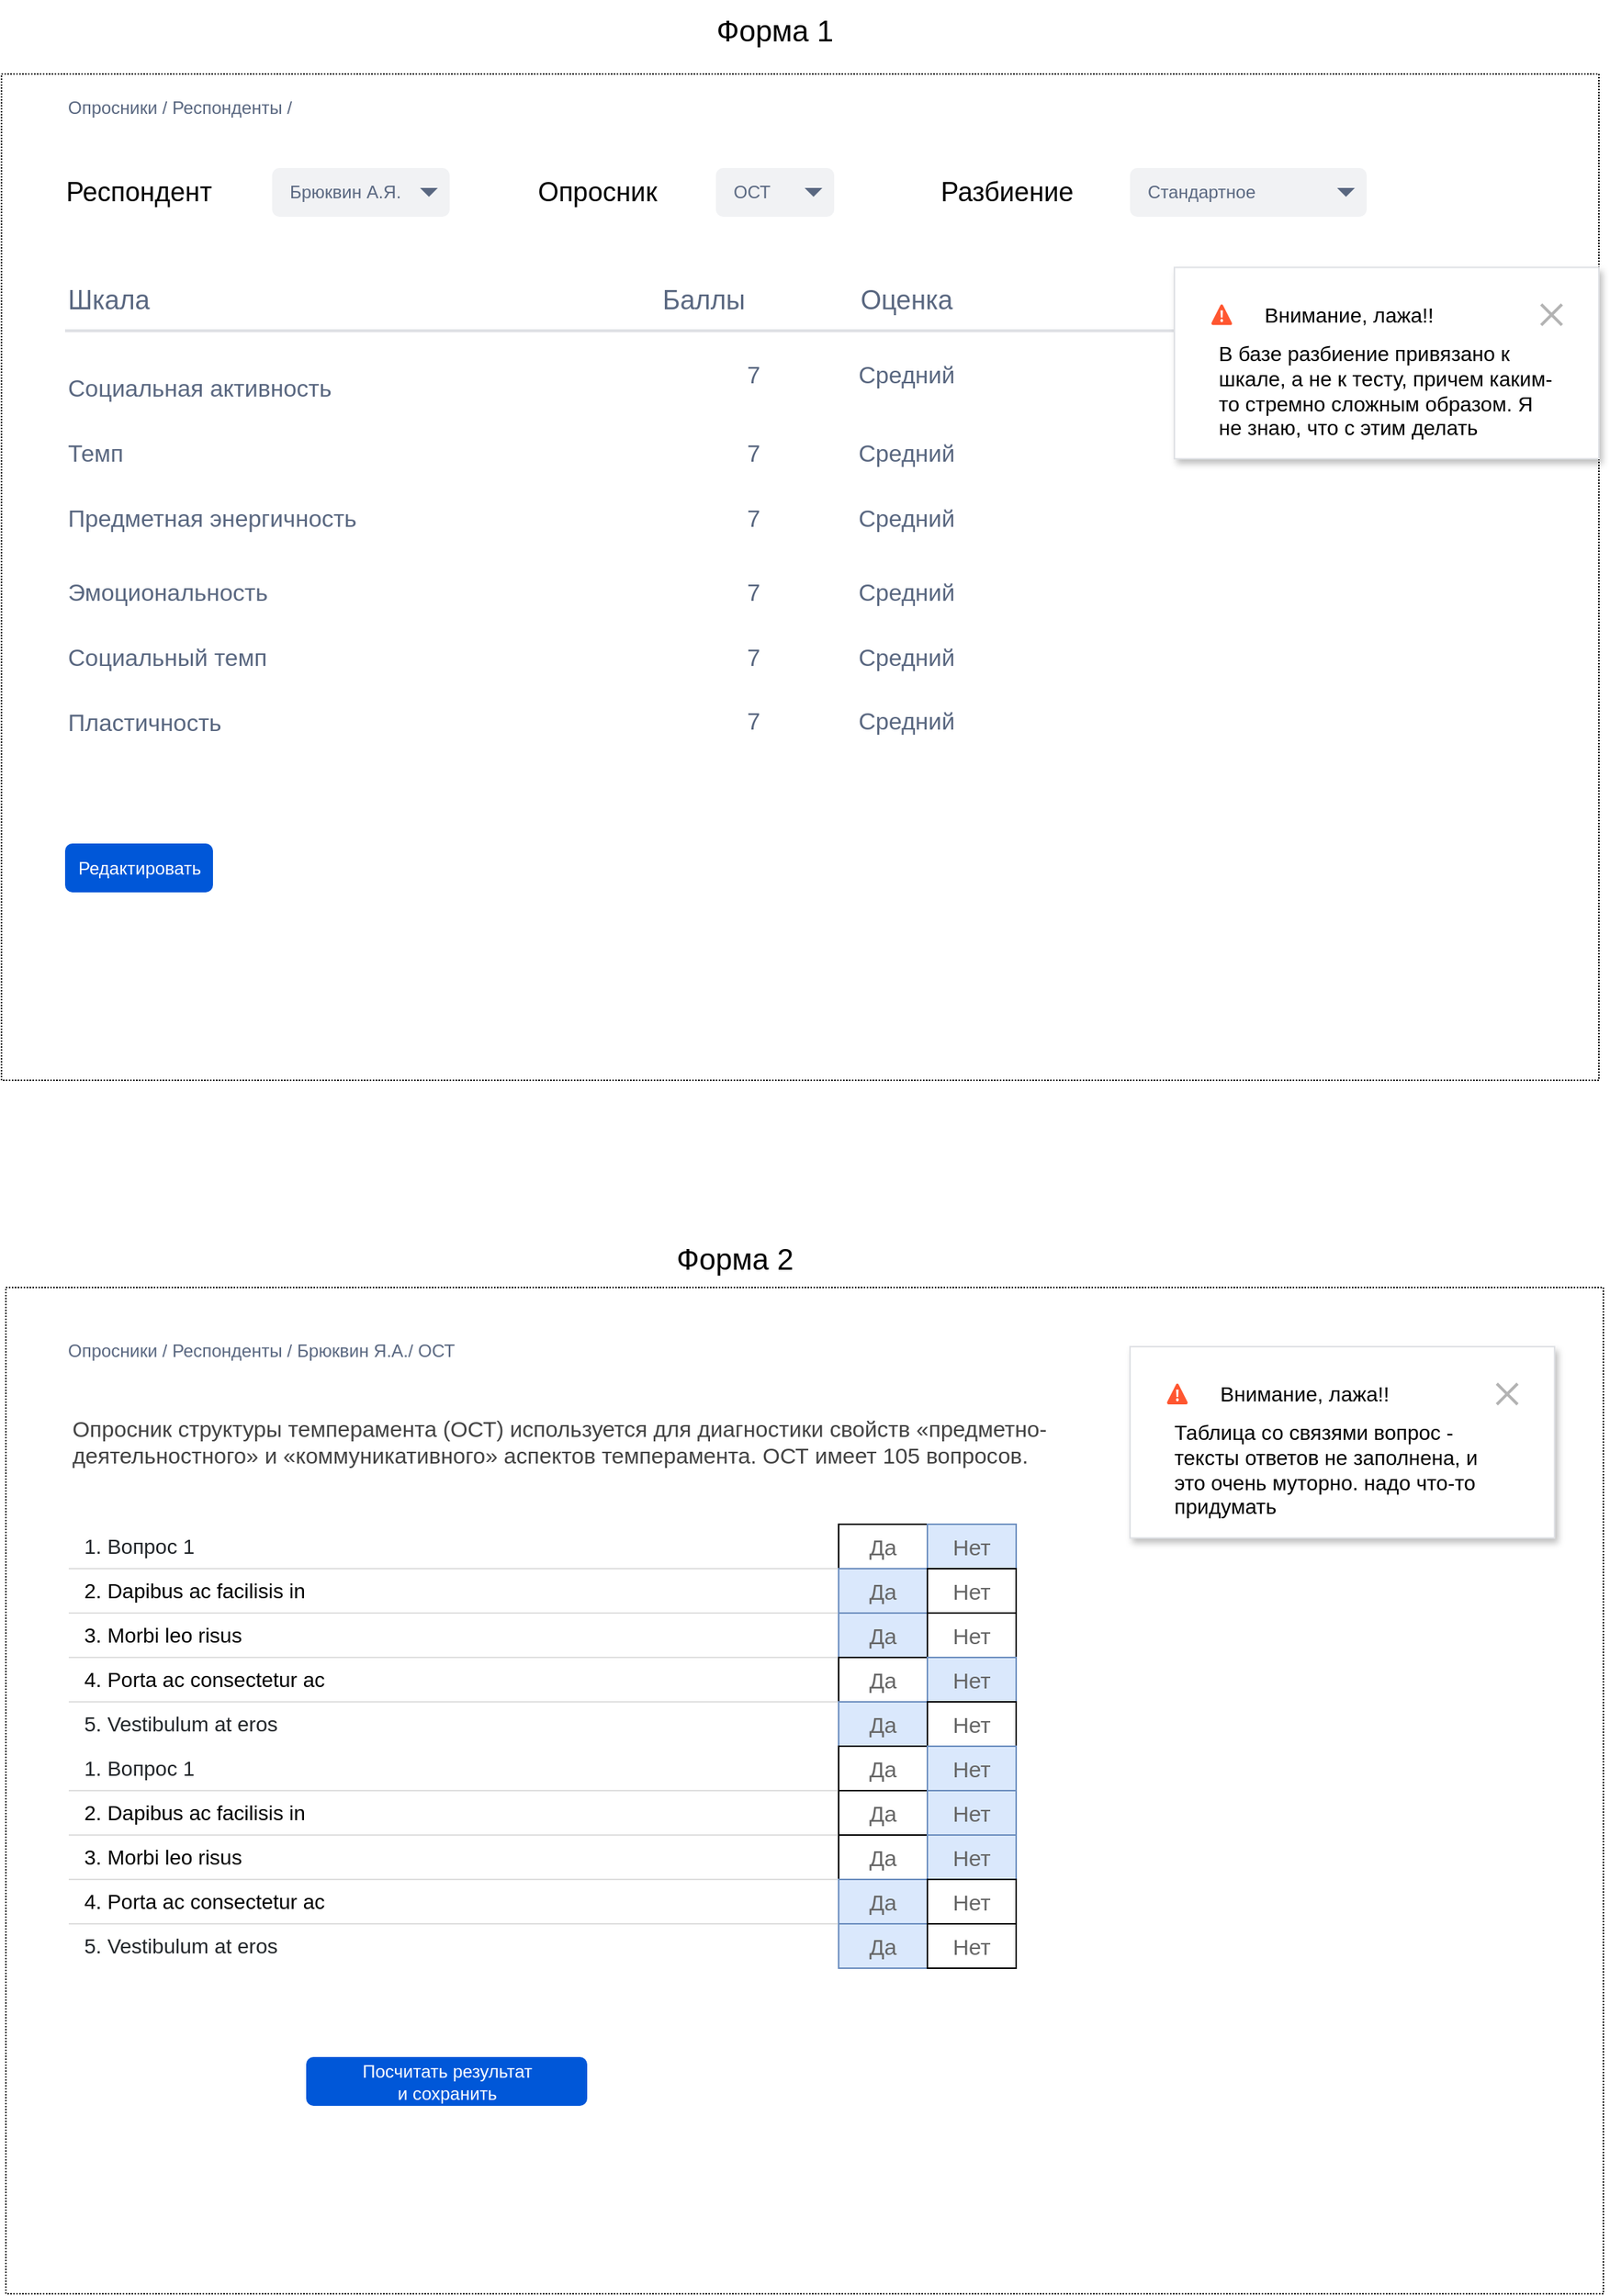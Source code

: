 <mxfile version="12.9.2" type="github"><diagram id="RTByLL0neRIIVK0bnUe8" name="Page-1"><mxGraphModel dx="1553" dy="772" grid="1" gridSize="10" guides="1" tooltips="1" connect="1" arrows="1" fold="1" page="1" pageScale="1" pageWidth="1169" pageHeight="827" math="0" shadow="0"><root><mxCell id="0"/><mxCell id="1" parent="0"/><mxCell id="oUszAVkCw9kwfuF428dR-117" value="" style="rounded=0;whiteSpace=wrap;html=1;fillColor=none;dashed=1;dashPattern=1 1;" vertex="1" parent="1"><mxGeometry x="37" y="70" width="1080" height="680" as="geometry"/></mxCell><mxCell id="oUszAVkCw9kwfuF428dR-3" value="&lt;font style=&quot;font-size: 18px&quot;&gt;Респондент&lt;/font&gt;" style="text;html=1;strokeColor=none;fillColor=none;align=center;verticalAlign=middle;whiteSpace=wrap;rounded=0;dashed=1;dashPattern=1 1;" vertex="1" parent="1"><mxGeometry x="90" y="140" width="80" height="20" as="geometry"/></mxCell><mxCell id="oUszAVkCw9kwfuF428dR-6" value="&lt;font style=&quot;font-size: 18px&quot;&gt;Опросник&lt;/font&gt;" style="text;html=1;strokeColor=none;fillColor=none;align=center;verticalAlign=middle;whiteSpace=wrap;rounded=0;dashed=1;dashPattern=1 1;" vertex="1" parent="1"><mxGeometry x="400" y="140" width="80" height="20" as="geometry"/></mxCell><mxCell id="oUszAVkCw9kwfuF428dR-8" value="Брюквин А.Я." style="rounded=1;fillColor=#F1F2F4;strokeColor=none;html=1;fontColor=#596780;align=left;fontSize=12;spacingLeft=10;dashed=1;dashPattern=1 1;" vertex="1" parent="1"><mxGeometry x="220" y="133.5" width="120" height="33" as="geometry"/></mxCell><mxCell id="oUszAVkCw9kwfuF428dR-9" value="" style="shape=triangle;direction=south;fillColor=#596780;strokeColor=none;html=1" vertex="1" parent="oUszAVkCw9kwfuF428dR-8"><mxGeometry x="1" y="0.5" width="12" height="6" relative="1" as="geometry"><mxPoint x="-20" y="-3" as="offset"/></mxGeometry></mxCell><mxCell id="oUszAVkCw9kwfuF428dR-10" value="ОСТ" style="rounded=1;fillColor=#F1F2F4;strokeColor=none;html=1;fontColor=#596780;align=left;fontSize=12;spacingLeft=10;dashed=1;dashPattern=1 1;" vertex="1" parent="1"><mxGeometry x="520" y="133.5" width="80" height="33" as="geometry"/></mxCell><mxCell id="oUszAVkCw9kwfuF428dR-11" value="" style="shape=triangle;direction=south;fillColor=#596780;strokeColor=none;html=1" vertex="1" parent="oUszAVkCw9kwfuF428dR-10"><mxGeometry x="1" y="0.5" width="12" height="6" relative="1" as="geometry"><mxPoint x="-20" y="-3" as="offset"/></mxGeometry></mxCell><mxCell id="oUszAVkCw9kwfuF428dR-12" value="Редактировать" style="rounded=1;fillColor=#0057D8;strokeColor=none;html=1;fontColor=#ffffff;align=center;verticalAlign=middle;fontStyle=0;fontSize=12;dashed=1;dashPattern=1 1;" vertex="1" parent="1"><mxGeometry x="80" y="590" width="100" height="33" as="geometry"/></mxCell><mxCell id="oUszAVkCw9kwfuF428dR-15" style="edgeStyle=orthogonalEdgeStyle;rounded=0;orthogonalLoop=1;jettySize=auto;html=1;endArrow=classic;endFill=1;dashed=1;strokeColor=#CFCFCF;" edge="1" parent="1" target="oUszAVkCw9kwfuF428dR-13"><mxGeometry relative="1" as="geometry"><mxPoint x="720" y="680.0" as="sourcePoint"/></mxGeometry></mxCell><mxCell id="oUszAVkCw9kwfuF428dR-17" value="Опросники / Респонденты /&amp;nbsp;" style="fillColor=none;strokeColor=none;html=1;fontColor=#596780;align=left;verticalAlign=middle;whiteSpace=wrap;fontSize=12;fontStyle=0;dashed=1;dashPattern=1 1;" vertex="1" parent="1"><mxGeometry x="80" y="80" width="360" height="25" as="geometry"/></mxCell><mxCell id="oUszAVkCw9kwfuF428dR-18" value="Опросники / Респонденты / Брюквин Я.А./ ОСТ" style="fillColor=none;strokeColor=none;html=1;fontColor=#596780;align=left;verticalAlign=middle;whiteSpace=wrap;fontSize=12;fontStyle=0;dashed=1;dashPattern=1 1;" vertex="1" parent="1"><mxGeometry x="80" y="920" width="360" height="25" as="geometry"/></mxCell><mxCell id="oUszAVkCw9kwfuF428dR-52" value="&lt;font style=&quot;font-size: 18px&quot;&gt;Разбиение&lt;/font&gt;" style="text;html=1;strokeColor=none;fillColor=none;align=center;verticalAlign=middle;whiteSpace=wrap;rounded=0;dashed=1;dashPattern=1 1;" vertex="1" parent="1"><mxGeometry x="677" y="140" width="80" height="20" as="geometry"/></mxCell><mxCell id="oUszAVkCw9kwfuF428dR-53" value="Стандартное" style="rounded=1;fillColor=#F1F2F4;strokeColor=none;html=1;fontColor=#596780;align=left;fontSize=12;spacingLeft=10;dashed=1;dashPattern=1 1;" vertex="1" parent="1"><mxGeometry x="800" y="133.5" width="160" height="33" as="geometry"/></mxCell><mxCell id="oUszAVkCw9kwfuF428dR-54" value="" style="shape=triangle;direction=south;fillColor=#596780;strokeColor=none;html=1" vertex="1" parent="oUszAVkCw9kwfuF428dR-53"><mxGeometry x="1" y="0.5" width="12" height="6" relative="1" as="geometry"><mxPoint x="-20" y="-3" as="offset"/></mxGeometry></mxCell><mxCell id="oUszAVkCw9kwfuF428dR-116" value="" style="group" vertex="1" connectable="0" parent="1"><mxGeometry x="80" y="210" width="1040" height="540" as="geometry"/></mxCell><mxCell id="oUszAVkCw9kwfuF428dR-65" value="&lt;font style=&quot;font-size: 18px&quot;&gt;Шкала&lt;/font&gt;" style="html=1;fillColor=none;strokeColor=none;fontSize=11;align=left;fontColor=#596780;whiteSpace=wrap;dashed=1;dashPattern=1 1;" vertex="1" parent="oUszAVkCw9kwfuF428dR-116"><mxGeometry width="200.836" height="26.778" as="geometry"/></mxCell><mxCell id="oUszAVkCw9kwfuF428dR-66" value="&lt;font style=&quot;font-size: 18px&quot;&gt;Баллы&lt;/font&gt;" style="html=1;fillColor=none;strokeColor=none;fontSize=11;align=left;fontColor=#596780;whiteSpace=wrap;dashed=1;dashPattern=1 1;" vertex="1" parent="oUszAVkCw9kwfuF428dR-116"><mxGeometry x="401.671" width="120.501" height="26.778" as="geometry"/></mxCell><mxCell id="oUszAVkCw9kwfuF428dR-67" value="&lt;font style=&quot;font-size: 18px&quot;&gt;Оценка&lt;/font&gt;" style="html=1;fillColor=none;strokeColor=none;fontSize=11;align=center;fontColor=#596780;whiteSpace=wrap;dashed=1;dashPattern=1 1;" vertex="1" parent="oUszAVkCw9kwfuF428dR-116"><mxGeometry x="522.173" width="93.723" height="26.778" as="geometry"/></mxCell><mxCell id="oUszAVkCw9kwfuF428dR-69" value="" style="shape=line;strokeWidth=2;html=1;strokeColor=#DFE1E5;resizeWidth=1;fillColor=none;" vertex="1" parent="oUszAVkCw9kwfuF428dR-116"><mxGeometry y="26.778" width="843.51" height="13.389" as="geometry"/></mxCell><mxCell id="oUszAVkCw9kwfuF428dR-73" value="&lt;font style=&quot;font-size: 16px&quot;&gt;7&lt;/font&gt;" style="strokeColor=none;fillColor=none;fontSize=11;fontColor=#596780;align=right;html=1;dashed=1;dashPattern=1 1;" vertex="1" parent="oUszAVkCw9kwfuF428dR-116"><mxGeometry x="404.349" y="49.54" width="66.945" height="26.778" as="geometry"/></mxCell><mxCell id="oUszAVkCw9kwfuF428dR-74" value="&lt;font style=&quot;font-size: 16px&quot;&gt;Средний&lt;/font&gt;" style="html=1;fillColor=none;strokeColor=none;fontSize=11;align=center;fontColor=#596780;whiteSpace=wrap;dashed=1;dashPattern=1 1;" vertex="1" parent="oUszAVkCw9kwfuF428dR-116"><mxGeometry x="522.173" y="49.54" width="93.723" height="26.778" as="geometry"/></mxCell><mxCell id="oUszAVkCw9kwfuF428dR-75" value="&lt;font style=&quot;font-size: 16px&quot;&gt;Социальная активность&lt;/font&gt;" style="html=1;fillColor=none;strokeColor=none;fontSize=11;align=left;fontColor=#596780;whiteSpace=wrap;dashed=1;dashPattern=1 1;" vertex="1" parent="oUszAVkCw9kwfuF428dR-116"><mxGeometry y="49.54" width="281.17" height="44.184" as="geometry"/></mxCell><mxCell id="oUszAVkCw9kwfuF428dR-101" value="&lt;font style=&quot;font-size: 16px&quot;&gt;Темп&lt;/font&gt;" style="html=1;fillColor=none;strokeColor=none;fontSize=11;align=left;fontColor=#596780;whiteSpace=wrap;dashed=1;dashPattern=1 1;" vertex="1" parent="oUszAVkCw9kwfuF428dR-116"><mxGeometry y="93.724" width="281.17" height="44.184" as="geometry"/></mxCell><mxCell id="oUszAVkCw9kwfuF428dR-102" value="&lt;span style=&quot;font-size: 16px&quot;&gt;Предметная энергичность&lt;/span&gt;" style="html=1;fillColor=none;strokeColor=none;fontSize=11;align=left;fontColor=#596780;whiteSpace=wrap;dashed=1;dashPattern=1 1;" vertex="1" parent="oUszAVkCw9kwfuF428dR-116"><mxGeometry y="137.908" width="281.17" height="44.184" as="geometry"/></mxCell><mxCell id="oUszAVkCw9kwfuF428dR-103" value="&lt;font style=&quot;font-size: 16px&quot;&gt;Эмоциональность&lt;/font&gt;" style="html=1;fillColor=none;strokeColor=none;fontSize=11;align=left;fontColor=#596780;whiteSpace=wrap;dashed=1;dashPattern=1 1;" vertex="1" parent="oUszAVkCw9kwfuF428dR-116"><mxGeometry y="187.448" width="281.17" height="44.184" as="geometry"/></mxCell><mxCell id="oUszAVkCw9kwfuF428dR-104" value="&lt;font style=&quot;font-size: 16px&quot;&gt;Социальный темп&lt;/font&gt;" style="html=1;fillColor=none;strokeColor=none;fontSize=11;align=left;fontColor=#596780;whiteSpace=wrap;dashed=1;dashPattern=1 1;" vertex="1" parent="oUszAVkCw9kwfuF428dR-116"><mxGeometry y="231.632" width="281.17" height="44.184" as="geometry"/></mxCell><mxCell id="oUszAVkCw9kwfuF428dR-105" value="&lt;span style=&quot;font-size: 16px&quot;&gt;Пластичность&lt;/span&gt;" style="html=1;fillColor=none;strokeColor=none;fontSize=11;align=left;fontColor=#596780;whiteSpace=wrap;dashed=1;dashPattern=1 1;" vertex="1" parent="oUszAVkCw9kwfuF428dR-116"><mxGeometry y="275.816" width="281.17" height="44.184" as="geometry"/></mxCell><mxCell id="oUszAVkCw9kwfuF428dR-106" value="&lt;font style=&quot;font-size: 16px&quot;&gt;7&lt;/font&gt;" style="strokeColor=none;fillColor=none;fontSize=11;fontColor=#596780;align=right;html=1;dashed=1;dashPattern=1 1;" vertex="1" parent="oUszAVkCw9kwfuF428dR-116"><mxGeometry x="404.349" y="102.427" width="66.945" height="26.778" as="geometry"/></mxCell><mxCell id="oUszAVkCw9kwfuF428dR-107" value="&lt;font style=&quot;font-size: 16px&quot;&gt;Средний&lt;/font&gt;" style="html=1;fillColor=none;strokeColor=none;fontSize=11;align=center;fontColor=#596780;whiteSpace=wrap;dashed=1;dashPattern=1 1;" vertex="1" parent="oUszAVkCw9kwfuF428dR-116"><mxGeometry x="522.173" y="102.427" width="93.723" height="26.778" as="geometry"/></mxCell><mxCell id="oUszAVkCw9kwfuF428dR-108" value="&lt;font style=&quot;font-size: 16px&quot;&gt;7&lt;/font&gt;" style="strokeColor=none;fillColor=none;fontSize=11;fontColor=#596780;align=right;html=1;dashed=1;dashPattern=1 1;" vertex="1" parent="oUszAVkCw9kwfuF428dR-116"><mxGeometry x="404.349" y="146.611" width="66.945" height="26.778" as="geometry"/></mxCell><mxCell id="oUszAVkCw9kwfuF428dR-109" value="&lt;font style=&quot;font-size: 16px&quot;&gt;Средний&lt;/font&gt;" style="html=1;fillColor=none;strokeColor=none;fontSize=11;align=center;fontColor=#596780;whiteSpace=wrap;dashed=1;dashPattern=1 1;" vertex="1" parent="oUszAVkCw9kwfuF428dR-116"><mxGeometry x="522.173" y="146.611" width="93.723" height="26.778" as="geometry"/></mxCell><mxCell id="oUszAVkCw9kwfuF428dR-110" value="&lt;font style=&quot;font-size: 16px&quot;&gt;7&lt;/font&gt;" style="strokeColor=none;fillColor=none;fontSize=11;fontColor=#596780;align=right;html=1;dashed=1;dashPattern=1 1;" vertex="1" parent="oUszAVkCw9kwfuF428dR-116"><mxGeometry x="404.349" y="196.151" width="66.945" height="26.778" as="geometry"/></mxCell><mxCell id="oUszAVkCw9kwfuF428dR-111" value="&lt;font style=&quot;font-size: 16px&quot;&gt;Средний&lt;/font&gt;" style="html=1;fillColor=none;strokeColor=none;fontSize=11;align=center;fontColor=#596780;whiteSpace=wrap;dashed=1;dashPattern=1 1;" vertex="1" parent="oUszAVkCw9kwfuF428dR-116"><mxGeometry x="522.173" y="196.151" width="93.723" height="26.778" as="geometry"/></mxCell><mxCell id="oUszAVkCw9kwfuF428dR-112" value="&lt;font style=&quot;font-size: 16px&quot;&gt;7&lt;/font&gt;" style="strokeColor=none;fillColor=none;fontSize=11;fontColor=#596780;align=right;html=1;dashed=1;dashPattern=1 1;" vertex="1" parent="oUszAVkCw9kwfuF428dR-116"><mxGeometry x="404.349" y="240.335" width="66.945" height="26.778" as="geometry"/></mxCell><mxCell id="oUszAVkCw9kwfuF428dR-113" value="&lt;font style=&quot;font-size: 16px&quot;&gt;Средний&lt;/font&gt;" style="html=1;fillColor=none;strokeColor=none;fontSize=11;align=center;fontColor=#596780;whiteSpace=wrap;dashed=1;dashPattern=1 1;" vertex="1" parent="oUszAVkCw9kwfuF428dR-116"><mxGeometry x="522.173" y="240.335" width="93.723" height="26.778" as="geometry"/></mxCell><mxCell id="oUszAVkCw9kwfuF428dR-114" value="&lt;font style=&quot;font-size: 16px&quot;&gt;7&lt;/font&gt;" style="strokeColor=none;fillColor=none;fontSize=11;fontColor=#596780;align=right;html=1;dashed=1;dashPattern=1 1;" vertex="1" parent="oUszAVkCw9kwfuF428dR-116"><mxGeometry x="404.349" y="283.849" width="66.945" height="26.778" as="geometry"/></mxCell><mxCell id="oUszAVkCw9kwfuF428dR-115" value="&lt;font style=&quot;font-size: 16px&quot;&gt;Средний&lt;/font&gt;" style="html=1;fillColor=none;strokeColor=none;fontSize=11;align=center;fontColor=#596780;whiteSpace=wrap;dashed=1;dashPattern=1 1;" vertex="1" parent="oUszAVkCw9kwfuF428dR-116"><mxGeometry x="522.173" y="283.849" width="93.723" height="26.778" as="geometry"/></mxCell><mxCell id="oUszAVkCw9kwfuF428dR-118" value="&lt;p&gt;&lt;span style=&quot;background-color: rgb(255 , 255 , 255)&quot;&gt;&lt;font style=&quot;font-size: 15px&quot; color=&quot;#424242&quot;&gt;Опросник структуры темперамента (ОСТ) используется для диагностики свойств «предметно-деятельностного» и «коммуникативного» аспектов темперамента. ОСТ имеет 105 вопросов.&amp;nbsp;&lt;/font&gt;&lt;/span&gt;&lt;/p&gt;" style="html=1;fillColor=none;strokeColor=none;fontSize=11;align=left;fontColor=#596780;whiteSpace=wrap;dashed=1;dashPattern=1 1;" vertex="1" parent="1"><mxGeometry x="83" y="972.08" width="720" height="44.18" as="geometry"/></mxCell><mxCell id="oUszAVkCw9kwfuF428dR-19" value="&lt;font style=&quot;font-size: 14px&quot;&gt;1. Вопрос 1&lt;/font&gt;" style="html=1;strokeColor=none;fillColor=none;fontColor=#212529;perimeter=none;whiteSpace=wrap;resizeWidth=1;align=left;spacing=10;dashed=1;dashPattern=1 1;" vertex="1" parent="1"><mxGeometry x="83" y="1050" width="520" height="30" as="geometry"/></mxCell><mxCell id="oUszAVkCw9kwfuF428dR-20" value="&lt;font style=&quot;font-size: 14px&quot;&gt;2. Dapibus ac facilisis in&lt;/font&gt;" style="shape=partialRectangle;whiteSpace=wrap;left=0;right=0;fillColor=none;strokeColor=#DFDFDF;html=1;shadow=0;dashed=0;perimeter=none;whiteSpace=wrap;resizeWidth=1;align=left;spacing=10;dashPattern=1 1;" vertex="1" parent="1"><mxGeometry x="83" y="1080" width="520" height="30" as="geometry"/></mxCell><mxCell id="oUszAVkCw9kwfuF428dR-21" value="&lt;font style=&quot;font-size: 14px&quot;&gt;3. Morbi leo risus&lt;/font&gt;" style="shape=partialRectangle;whiteSpace=wrap;left=0;right=0;fillColor=none;strokeColor=#DFDFDF;html=1;shadow=0;dashed=0;perimeter=none;whiteSpace=wrap;resizeWidth=1;align=left;spacing=10;dashPattern=1 1;" vertex="1" parent="1"><mxGeometry x="83" y="1110" width="520" height="30" as="geometry"/></mxCell><mxCell id="oUszAVkCw9kwfuF428dR-22" value="&lt;font style=&quot;font-size: 14px&quot;&gt;4. Porta ac consectetur ac&lt;/font&gt;" style="shape=partialRectangle;whiteSpace=wrap;left=0;right=0;fillColor=none;strokeColor=#DFDFDF;html=1;shadow=0;dashed=0;perimeter=none;whiteSpace=wrap;resizeWidth=1;align=left;spacing=10;dashPattern=1 1;" vertex="1" parent="1"><mxGeometry x="83" y="1140" width="520" height="30" as="geometry"/></mxCell><mxCell id="oUszAVkCw9kwfuF428dR-23" value="&lt;font style=&quot;font-size: 14px&quot;&gt;5. Vestibulum at eros&lt;/font&gt;" style="html=1;strokeColor=none;fillColor=none;fontColor=#212529;perimeter=none;whiteSpace=wrap;resizeWidth=1;align=left;spacing=10;dashed=1;dashPattern=1 1;" vertex="1" parent="1"><mxGeometry x="83" y="1170" width="520" height="30" as="geometry"/></mxCell><mxCell id="oUszAVkCw9kwfuF428dR-121" value="&lt;font color=&quot;#666666&quot;&gt;Да&lt;/font&gt;" style="rounded=0;whiteSpace=wrap;html=1;fontSize=15;perimeterSpacing=0;" vertex="1" parent="1"><mxGeometry x="603" y="1050" width="60" height="30" as="geometry"/></mxCell><mxCell id="oUszAVkCw9kwfuF428dR-122" value="&lt;font color=&quot;#666666&quot;&gt;Нет&lt;/font&gt;" style="rounded=0;whiteSpace=wrap;html=1;strokeColor=#6c8ebf;fillColor=#dae8fc;fontSize=15;perimeterSpacing=0;" vertex="1" parent="1"><mxGeometry x="663" y="1050" width="60" height="30" as="geometry"/></mxCell><mxCell id="oUszAVkCw9kwfuF428dR-123" value="&lt;font color=&quot;#666666&quot;&gt;Да&lt;/font&gt;" style="rounded=0;whiteSpace=wrap;html=1;strokeColor=#6c8ebf;fillColor=#dae8fc;fontSize=15;perimeterSpacing=0;" vertex="1" parent="1"><mxGeometry x="603" y="1080" width="60" height="30" as="geometry"/></mxCell><mxCell id="oUszAVkCw9kwfuF428dR-124" value="&lt;font color=&quot;#666666&quot;&gt;Нет&lt;/font&gt;" style="rounded=0;whiteSpace=wrap;html=1;fontSize=15;perimeterSpacing=0;" vertex="1" parent="1"><mxGeometry x="663" y="1080" width="60" height="30" as="geometry"/></mxCell><mxCell id="oUszAVkCw9kwfuF428dR-125" value="&lt;font color=&quot;#666666&quot;&gt;Да&lt;/font&gt;" style="rounded=0;whiteSpace=wrap;html=1;fontSize=15;perimeterSpacing=0;strokeColor=#6c8ebf;fillColor=#dae8fc;" vertex="1" parent="1"><mxGeometry x="603" y="1110" width="60" height="30" as="geometry"/></mxCell><mxCell id="oUszAVkCw9kwfuF428dR-126" value="&lt;font color=&quot;#666666&quot;&gt;Нет&lt;/font&gt;" style="rounded=0;whiteSpace=wrap;html=1;fontSize=15;perimeterSpacing=0;" vertex="1" parent="1"><mxGeometry x="663" y="1110" width="60" height="30" as="geometry"/></mxCell><mxCell id="oUszAVkCw9kwfuF428dR-127" value="&lt;font color=&quot;#666666&quot;&gt;Да&lt;/font&gt;" style="rounded=0;whiteSpace=wrap;html=1;fontSize=15;perimeterSpacing=0;" vertex="1" parent="1"><mxGeometry x="603" y="1140" width="60" height="30" as="geometry"/></mxCell><mxCell id="oUszAVkCw9kwfuF428dR-128" value="&lt;font color=&quot;#666666&quot;&gt;Нет&lt;/font&gt;" style="rounded=0;whiteSpace=wrap;html=1;strokeColor=#6c8ebf;fillColor=#dae8fc;fontSize=15;perimeterSpacing=0;" vertex="1" parent="1"><mxGeometry x="663" y="1140" width="60" height="30" as="geometry"/></mxCell><mxCell id="oUszAVkCw9kwfuF428dR-129" value="&lt;font color=&quot;#666666&quot;&gt;Да&lt;/font&gt;" style="rounded=0;whiteSpace=wrap;html=1;strokeColor=#6c8ebf;fillColor=#dae8fc;fontSize=15;perimeterSpacing=0;" vertex="1" parent="1"><mxGeometry x="603" y="1170" width="60" height="30" as="geometry"/></mxCell><mxCell id="oUszAVkCw9kwfuF428dR-130" value="&lt;font color=&quot;#666666&quot;&gt;Нет&lt;/font&gt;" style="rounded=0;whiteSpace=wrap;html=1;fontSize=15;perimeterSpacing=0;" vertex="1" parent="1"><mxGeometry x="663" y="1170" width="60" height="30" as="geometry"/></mxCell><mxCell id="oUszAVkCw9kwfuF428dR-131" value="&lt;font style=&quot;font-size: 14px&quot;&gt;1. Вопрос 1&lt;/font&gt;" style="html=1;strokeColor=none;fillColor=none;fontColor=#212529;perimeter=none;whiteSpace=wrap;resizeWidth=1;align=left;spacing=10;dashed=1;dashPattern=1 1;" vertex="1" parent="1"><mxGeometry x="83" y="1200" width="520" height="30" as="geometry"/></mxCell><mxCell id="oUszAVkCw9kwfuF428dR-132" value="&lt;font style=&quot;font-size: 14px&quot;&gt;2. Dapibus ac facilisis in&lt;/font&gt;" style="shape=partialRectangle;whiteSpace=wrap;left=0;right=0;fillColor=none;strokeColor=#DFDFDF;html=1;shadow=0;dashed=0;perimeter=none;whiteSpace=wrap;resizeWidth=1;align=left;spacing=10;dashPattern=1 1;" vertex="1" parent="1"><mxGeometry x="83" y="1230" width="520" height="30" as="geometry"/></mxCell><mxCell id="oUszAVkCw9kwfuF428dR-133" value="&lt;font style=&quot;font-size: 14px&quot;&gt;3. Morbi leo risus&lt;/font&gt;" style="shape=partialRectangle;whiteSpace=wrap;left=0;right=0;fillColor=none;strokeColor=#DFDFDF;html=1;shadow=0;dashed=0;perimeter=none;whiteSpace=wrap;resizeWidth=1;align=left;spacing=10;dashPattern=1 1;" vertex="1" parent="1"><mxGeometry x="83" y="1260" width="520" height="30" as="geometry"/></mxCell><mxCell id="oUszAVkCw9kwfuF428dR-134" value="&lt;font style=&quot;font-size: 14px&quot;&gt;4. Porta ac consectetur ac&lt;/font&gt;" style="shape=partialRectangle;whiteSpace=wrap;left=0;right=0;fillColor=none;strokeColor=#DFDFDF;html=1;shadow=0;dashed=0;perimeter=none;whiteSpace=wrap;resizeWidth=1;align=left;spacing=10;dashPattern=1 1;" vertex="1" parent="1"><mxGeometry x="83" y="1290" width="520" height="30" as="geometry"/></mxCell><mxCell id="oUszAVkCw9kwfuF428dR-135" value="&lt;font style=&quot;font-size: 14px&quot;&gt;5. Vestibulum at eros&lt;/font&gt;" style="html=1;strokeColor=none;fillColor=none;fontColor=#212529;perimeter=none;whiteSpace=wrap;resizeWidth=1;align=left;spacing=10;dashed=1;dashPattern=1 1;" vertex="1" parent="1"><mxGeometry x="83" y="1320" width="520" height="30" as="geometry"/></mxCell><mxCell id="oUszAVkCw9kwfuF428dR-136" value="&lt;font color=&quot;#666666&quot;&gt;Да&lt;/font&gt;" style="rounded=0;whiteSpace=wrap;html=1;fontSize=15;perimeterSpacing=0;" vertex="1" parent="1"><mxGeometry x="603" y="1200" width="60" height="30" as="geometry"/></mxCell><mxCell id="oUszAVkCw9kwfuF428dR-137" value="&lt;font color=&quot;#666666&quot;&gt;Нет&lt;/font&gt;" style="rounded=0;whiteSpace=wrap;html=1;strokeColor=#6c8ebf;fillColor=#dae8fc;fontSize=15;perimeterSpacing=0;" vertex="1" parent="1"><mxGeometry x="663" y="1200" width="60" height="30" as="geometry"/></mxCell><mxCell id="oUszAVkCw9kwfuF428dR-138" value="&lt;font color=&quot;#666666&quot;&gt;Да&lt;/font&gt;" style="rounded=0;whiteSpace=wrap;html=1;fontSize=15;perimeterSpacing=0;" vertex="1" parent="1"><mxGeometry x="603" y="1230" width="60" height="30" as="geometry"/></mxCell><mxCell id="oUszAVkCw9kwfuF428dR-139" value="&lt;font color=&quot;#666666&quot;&gt;Нет&lt;/font&gt;" style="rounded=0;whiteSpace=wrap;html=1;fontSize=15;perimeterSpacing=0;strokeColor=#6c8ebf;fillColor=#dae8fc;" vertex="1" parent="1"><mxGeometry x="663" y="1230" width="60" height="30" as="geometry"/></mxCell><mxCell id="oUszAVkCw9kwfuF428dR-140" value="&lt;font color=&quot;#666666&quot;&gt;Да&lt;/font&gt;" style="rounded=0;whiteSpace=wrap;html=1;fontSize=15;perimeterSpacing=0;" vertex="1" parent="1"><mxGeometry x="603" y="1260" width="60" height="30" as="geometry"/></mxCell><mxCell id="oUszAVkCw9kwfuF428dR-141" value="&lt;font color=&quot;#666666&quot;&gt;Нет&lt;/font&gt;" style="rounded=0;whiteSpace=wrap;html=1;strokeColor=#6c8ebf;fillColor=#dae8fc;fontSize=15;perimeterSpacing=0;" vertex="1" parent="1"><mxGeometry x="663" y="1260" width="60" height="30" as="geometry"/></mxCell><mxCell id="oUszAVkCw9kwfuF428dR-142" value="&lt;font color=&quot;#666666&quot;&gt;Да&lt;/font&gt;" style="rounded=0;whiteSpace=wrap;html=1;fontSize=15;perimeterSpacing=0;strokeColor=#6c8ebf;fillColor=#dae8fc;" vertex="1" parent="1"><mxGeometry x="603" y="1290" width="60" height="30" as="geometry"/></mxCell><mxCell id="oUszAVkCw9kwfuF428dR-143" value="&lt;font color=&quot;#666666&quot;&gt;Нет&lt;/font&gt;" style="rounded=0;whiteSpace=wrap;html=1;fontSize=15;perimeterSpacing=0;" vertex="1" parent="1"><mxGeometry x="663" y="1290" width="60" height="30" as="geometry"/></mxCell><mxCell id="oUszAVkCw9kwfuF428dR-144" value="&lt;font color=&quot;#666666&quot;&gt;Да&lt;/font&gt;" style="rounded=0;whiteSpace=wrap;html=1;strokeColor=#6c8ebf;fillColor=#dae8fc;fontSize=15;perimeterSpacing=0;" vertex="1" parent="1"><mxGeometry x="603" y="1320" width="60" height="30" as="geometry"/></mxCell><mxCell id="oUszAVkCw9kwfuF428dR-145" value="&lt;font color=&quot;#666666&quot;&gt;Нет&lt;/font&gt;" style="rounded=0;whiteSpace=wrap;html=1;fontSize=15;perimeterSpacing=0;" vertex="1" parent="1"><mxGeometry x="663" y="1320" width="60" height="30" as="geometry"/></mxCell><mxCell id="oUszAVkCw9kwfuF428dR-146" value="Посчитать результат&lt;br&gt;и сохранить" style="rounded=1;fillColor=#0057D8;strokeColor=none;html=1;fontColor=#ffffff;align=center;verticalAlign=middle;fontStyle=0;fontSize=12;dashed=1;dashPattern=1 1;" vertex="1" parent="1"><mxGeometry x="243" y="1410" width="190" height="33" as="geometry"/></mxCell><mxCell id="oUszAVkCw9kwfuF428dR-147" value="" style=" rounded=1;fillColor=#ffffff;strokeColor=#DFE1E5;shadow=1;html=1;arcSize=4;fontSize=15;" vertex="1" parent="1"><mxGeometry x="830" y="200.72" width="287" height="129.28" as="geometry"/></mxCell><mxCell id="oUszAVkCw9kwfuF428dR-148" value="Внимание, лажа!!" style="shape=mxgraph.azure.azure_alert;fillColor=#FF5630;strokeColor=none;html=1;fontSize=14;fontStyle=0;labelPosition=right;align=left;spacingLeft=20" vertex="1" parent="oUszAVkCw9kwfuF428dR-147"><mxGeometry width="14" height="14" relative="1" as="geometry"><mxPoint x="25" y="25" as="offset"/></mxGeometry></mxCell><mxCell id="oUszAVkCw9kwfuF428dR-149" value="В базе разбиение привязано к шкале, а не к тесту, причем каким-то стремно сложным образом. Я не знаю, что с этим делать" style="fillColor=none;strokeColor=none;html=1;fontSize=14;fontStyle=0;fontColor=#000000;align=left;whiteSpace=wrap" vertex="1" parent="oUszAVkCw9kwfuF428dR-147"><mxGeometry width="230" height="60" relative="1" as="geometry"><mxPoint x="28" y="53.28" as="offset"/></mxGeometry></mxCell><mxCell id="oUszAVkCw9kwfuF428dR-150" value="" style="html=1;shadow=0;dashed=0;shape=mxgraph.atlassian.x;strokeColor=#B3B3B3;strokeWidth=2" vertex="1" parent="oUszAVkCw9kwfuF428dR-147"><mxGeometry x="1" width="14" height="14" relative="1" as="geometry"><mxPoint x="-39" y="25" as="offset"/></mxGeometry></mxCell><mxCell id="oUszAVkCw9kwfuF428dR-155" value="" style="rounded=0;whiteSpace=wrap;html=1;fillColor=none;dashed=1;dashPattern=1 1;" vertex="1" parent="1"><mxGeometry x="40" y="890" width="1080" height="680" as="geometry"/></mxCell><mxCell id="oUszAVkCw9kwfuF428dR-156" value="&lt;font style=&quot;font-size: 20px&quot;&gt;Форма 2&lt;/font&gt;" style="text;html=1;strokeColor=none;fillColor=none;align=center;verticalAlign=middle;whiteSpace=wrap;rounded=0;fontSize=15;" vertex="1" parent="1"><mxGeometry x="483" y="850" width="100" height="40" as="geometry"/></mxCell><mxCell id="oUszAVkCw9kwfuF428dR-157" value="&lt;font style=&quot;font-size: 20px&quot;&gt;Форма 1&lt;/font&gt;" style="text;html=1;strokeColor=none;fillColor=none;align=center;verticalAlign=middle;whiteSpace=wrap;rounded=0;fontSize=15;" vertex="1" parent="1"><mxGeometry x="510" y="20" width="100" height="40" as="geometry"/></mxCell><mxCell id="oUszAVkCw9kwfuF428dR-158" value="" style=" rounded=1;fillColor=#ffffff;strokeColor=#DFE1E5;shadow=1;html=1;arcSize=4;fontSize=15;" vertex="1" parent="1"><mxGeometry x="800" y="930" width="287" height="129.28" as="geometry"/></mxCell><mxCell id="oUszAVkCw9kwfuF428dR-159" value="Внимание, лажа!!" style="shape=mxgraph.azure.azure_alert;fillColor=#FF5630;strokeColor=none;html=1;fontSize=14;fontStyle=0;labelPosition=right;align=left;spacingLeft=20" vertex="1" parent="oUszAVkCw9kwfuF428dR-158"><mxGeometry width="14" height="14" relative="1" as="geometry"><mxPoint x="25" y="25" as="offset"/></mxGeometry></mxCell><mxCell id="oUszAVkCw9kwfuF428dR-160" value="Таблица со связями вопрос - тексты ответов не заполнена, и это очень муторно. надо что-то придумать" style="fillColor=none;strokeColor=none;html=1;fontSize=14;fontStyle=0;fontColor=#000000;align=left;whiteSpace=wrap" vertex="1" parent="oUszAVkCw9kwfuF428dR-158"><mxGeometry width="230" height="60" relative="1" as="geometry"><mxPoint x="28" y="53.28" as="offset"/></mxGeometry></mxCell><mxCell id="oUszAVkCw9kwfuF428dR-161" value="" style="html=1;shadow=0;dashed=0;shape=mxgraph.atlassian.x;strokeColor=#B3B3B3;strokeWidth=2" vertex="1" parent="oUszAVkCw9kwfuF428dR-158"><mxGeometry x="1" width="14" height="14" relative="1" as="geometry"><mxPoint x="-39" y="25" as="offset"/></mxGeometry></mxCell></root></mxGraphModel></diagram></mxfile>